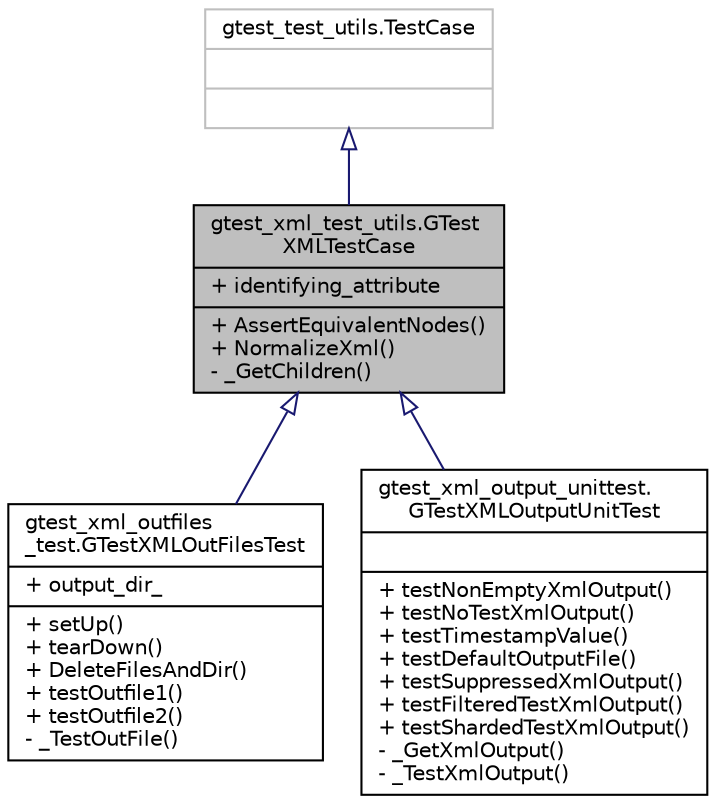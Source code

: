 digraph "gtest_xml_test_utils.GTestXMLTestCase"
{
 // LATEX_PDF_SIZE
  bgcolor="transparent";
  edge [fontname="Helvetica",fontsize="10",labelfontname="Helvetica",labelfontsize="10"];
  node [fontname="Helvetica",fontsize="10",shape=record];
  Node1 [label="{gtest_xml_test_utils.GTest\lXMLTestCase\n|+ identifying_attribute\l|+ AssertEquivalentNodes()\l+ NormalizeXml()\l- _GetChildren()\l}",height=0.2,width=0.4,color="black", fillcolor="grey75", style="filled", fontcolor="black",tooltip=" "];
  Node2 -> Node1 [dir="back",color="midnightblue",fontsize="10",style="solid",arrowtail="onormal",fontname="Helvetica"];
  Node2 [label="{gtest_test_utils.TestCase\n||}",height=0.2,width=0.4,color="grey75",tooltip=" "];
  Node1 -> Node3 [dir="back",color="midnightblue",fontsize="10",style="solid",arrowtail="onormal",fontname="Helvetica"];
  Node3 [label="{gtest_xml_outfiles\l_test.GTestXMLOutFilesTest\n|+ output_dir_\l|+ setUp()\l+ tearDown()\l+ DeleteFilesAndDir()\l+ testOutfile1()\l+ testOutfile2()\l- _TestOutFile()\l}",height=0.2,width=0.4,color="black",URL="$classgtest__xml__outfiles__test_1_1GTestXMLOutFilesTest.html",tooltip=" "];
  Node1 -> Node4 [dir="back",color="midnightblue",fontsize="10",style="solid",arrowtail="onormal",fontname="Helvetica"];
  Node4 [label="{gtest_xml_output_unittest.\lGTestXMLOutputUnitTest\n||+ testNonEmptyXmlOutput()\l+ testNoTestXmlOutput()\l+ testTimestampValue()\l+ testDefaultOutputFile()\l+ testSuppressedXmlOutput()\l+ testFilteredTestXmlOutput()\l+ testShardedTestXmlOutput()\l- _GetXmlOutput()\l- _TestXmlOutput()\l}",height=0.2,width=0.4,color="black",URL="$classgtest__xml__output__unittest_1_1GTestXMLOutputUnitTest.html",tooltip=" "];
}
